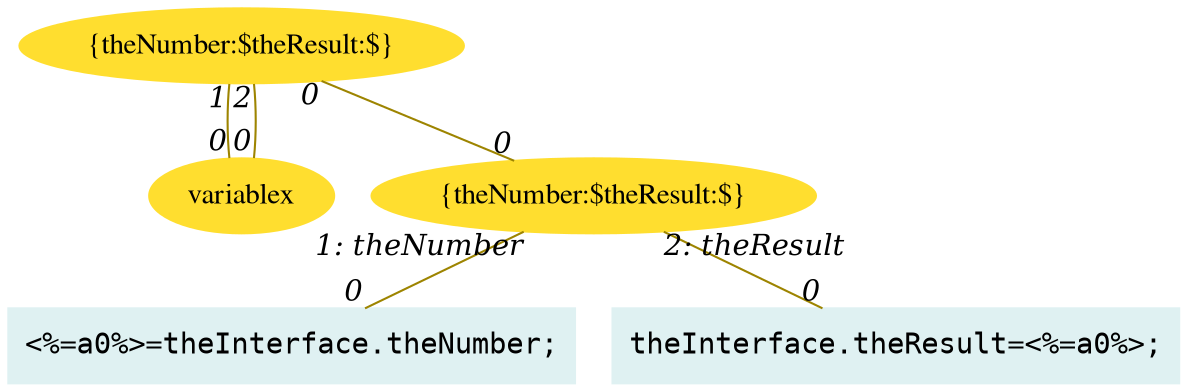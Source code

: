 digraph g{node_5625 [shape="ellipse", style="filled", color="#ffde2f", fontname="Times", label="variablex" ]
node_5630 [shape="ellipse", style="filled", color="#ffde2f", fontname="Times", label="{theNumber:$theResult:$}" ]
node_5636 [shape="box", style="filled", color="#dff1f2", fontname="Courier", label="<%=a0%>=theInterface.theNumber;
" ]
node_5638 [shape="box", style="filled", color="#dff1f2", fontname="Courier", label="theInterface.theResult=<%=a0%>;
" ]
node_5640 [shape="ellipse", style="filled", color="#ffde2f", fontname="Times", label="{theNumber:$theResult:$}" ]
node_5630 -> node_5625 [dir=none, arrowHead=none, fontname="Times-Italic", arrowsize=1, color="#9d8400", label="",  headlabel="0", taillabel="1" ]
node_5630 -> node_5625 [dir=none, arrowHead=none, fontname="Times-Italic", arrowsize=1, color="#9d8400", label="",  headlabel="0", taillabel="2" ]
node_5640 -> node_5636 [dir=none, arrowHead=none, fontname="Times-Italic", arrowsize=1, color="#9d8400", label="",  headlabel="0", taillabel="1: theNumber" ]
node_5640 -> node_5638 [dir=none, arrowHead=none, fontname="Times-Italic", arrowsize=1, color="#9d8400", label="",  headlabel="0", taillabel="2: theResult" ]
node_5630 -> node_5640 [dir=none, arrowHead=none, fontname="Times-Italic", arrowsize=1, color="#9d8400", label="",  headlabel="0", taillabel="0" ]
}